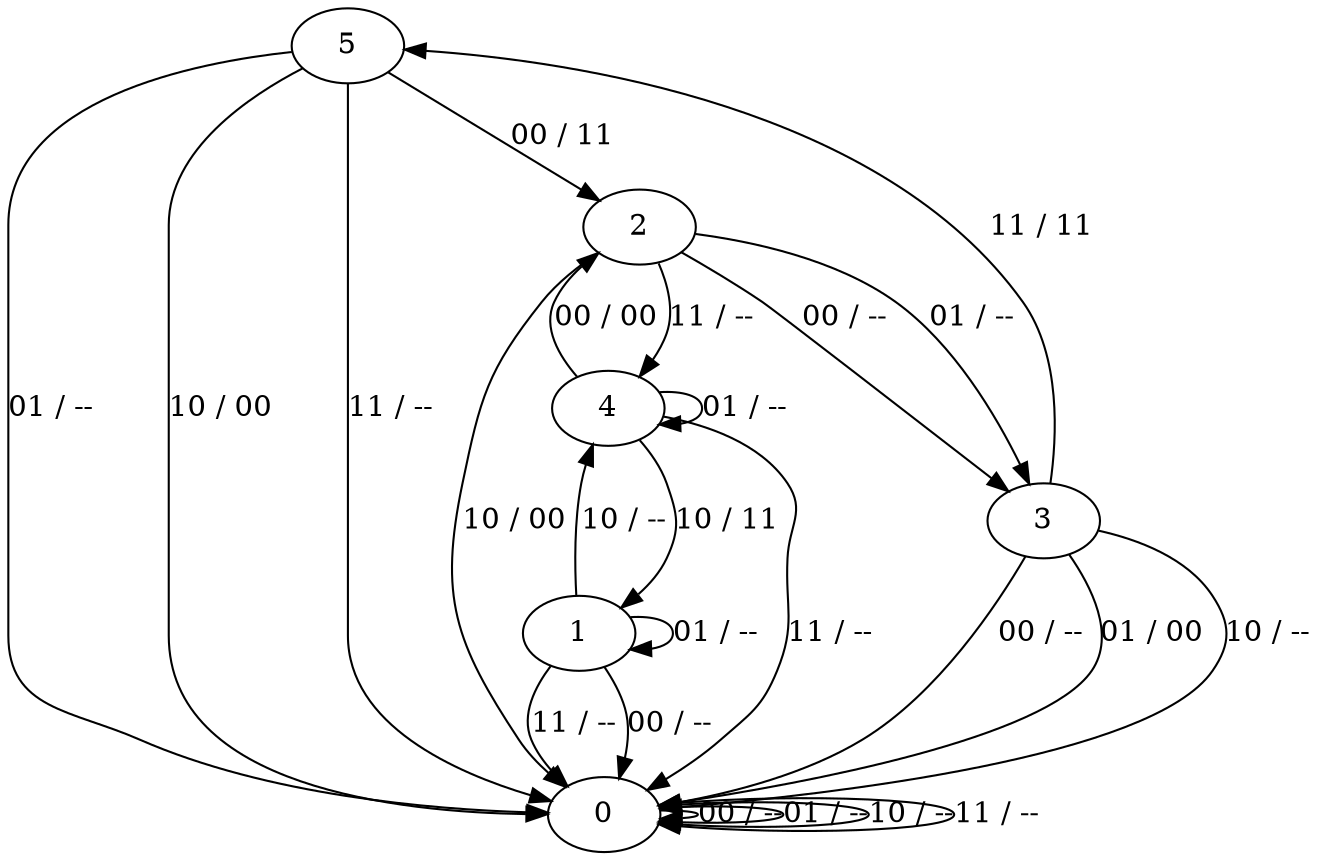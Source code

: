 digraph {
5
0
1
2
3
4
5 -> 2 [label="00 / 11"]
5 -> 0 [label="01 / --"]
5 -> 0 [label="10 / 00"]
5 -> 0 [label="11 / --"]
0 -> 0 [label="00 / --"]
0 -> 0 [label="01 / --"]
0 -> 0 [label="10 / --"]
0 -> 0 [label="11 / --"]
1 -> 0 [label="00 / --"]
1 -> 1 [label="01 / --"]
1 -> 4 [label="10 / --"]
1 -> 0 [label="11 / --"]
2 -> 3 [label="00 / --"]
2 -> 3 [label="01 / --"]
2 -> 0 [label="10 / 00"]
2 -> 4 [label="11 / --"]
3 -> 0 [label="00 / --"]
3 -> 0 [label="01 / 00"]
3 -> 0 [label="10 / --"]
3 -> 5 [label="11 / 11"]
4 -> 2 [label="00 / 00"]
4 -> 4 [label="01 / --"]
4 -> 1 [label="10 / 11"]
4 -> 0 [label="11 / --"]
}
